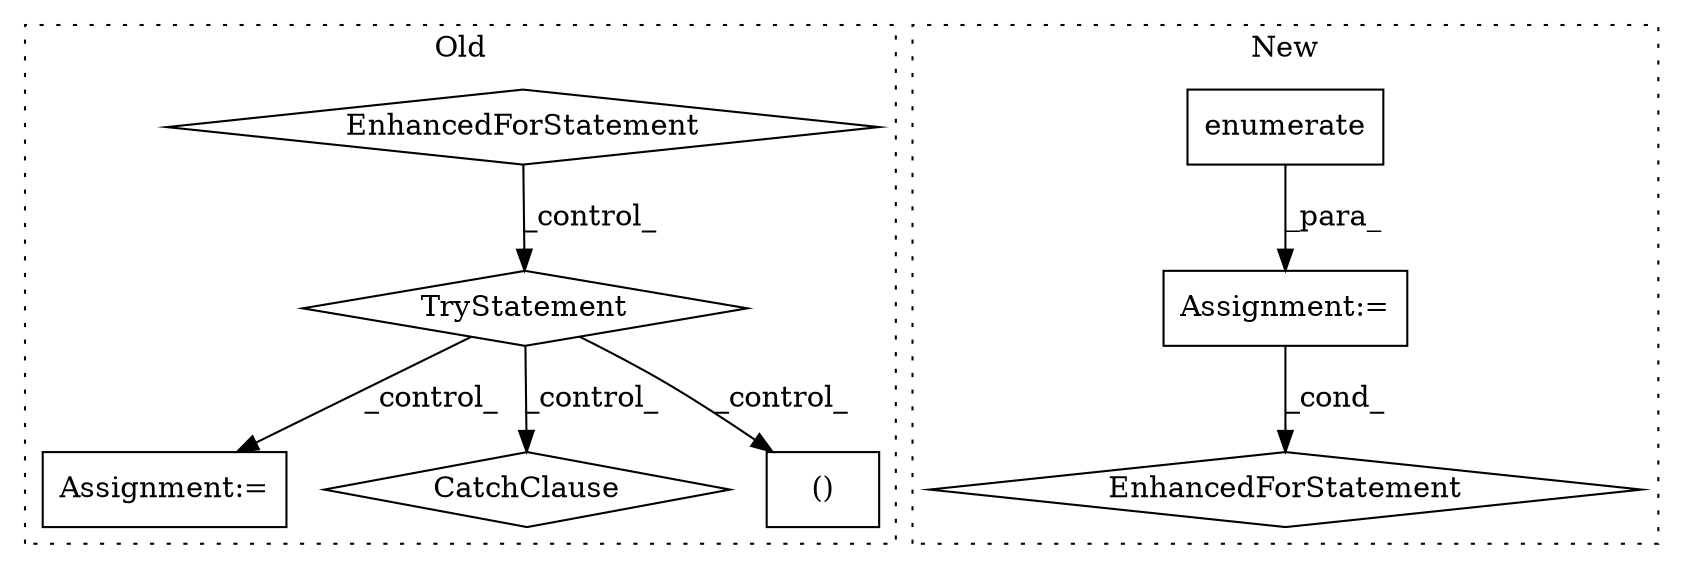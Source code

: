 digraph G {
subgraph cluster0 {
1 [label="TryStatement" a="54" s="6843" l="4" shape="diamond"];
3 [label="Assignment:=" a="7" s="6982" l="1" shape="box"];
4 [label="CatchClause" a="12" s="6999,7037" l="15,2" shape="diamond"];
7 [label="()" a="106" s="6892" l="88" shape="box"];
8 [label="EnhancedForStatement" a="70" s="6499,6586" l="57,2" shape="diamond"];
label = "Old";
style="dotted";
}
subgraph cluster1 {
2 [label="enumerate" a="32" s="8157,8181" l="10,1" shape="box"];
5 [label="EnhancedForStatement" a="70" s="8067,8182" l="75,2" shape="diamond"];
6 [label="Assignment:=" a="7" s="8067,8182" l="75,2" shape="box"];
label = "New";
style="dotted";
}
1 -> 3 [label="_control_"];
1 -> 4 [label="_control_"];
1 -> 7 [label="_control_"];
2 -> 6 [label="_para_"];
6 -> 5 [label="_cond_"];
8 -> 1 [label="_control_"];
}